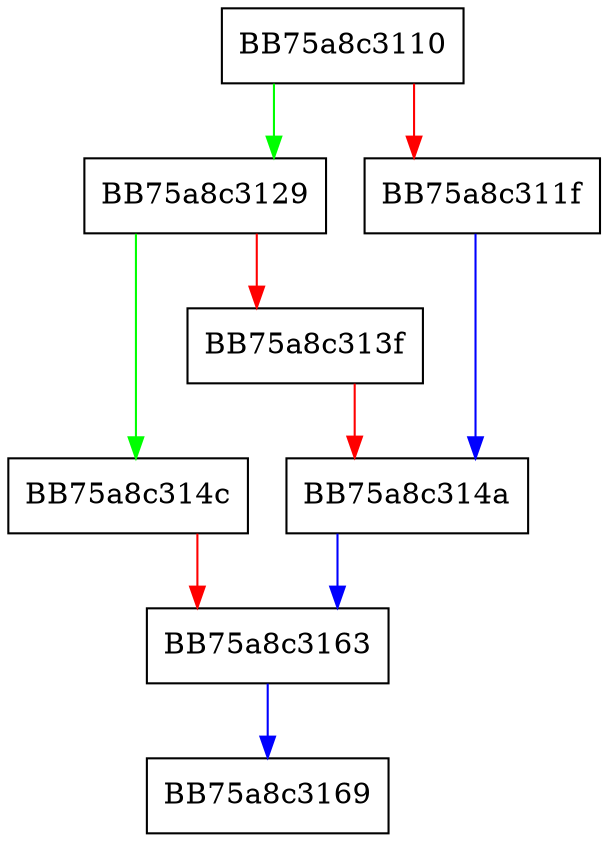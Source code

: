 digraph _ScheduleTask {
  node [shape="box"];
  graph [splines=ortho];
  BB75a8c3110 -> BB75a8c3129 [color="green"];
  BB75a8c3110 -> BB75a8c311f [color="red"];
  BB75a8c311f -> BB75a8c314a [color="blue"];
  BB75a8c3129 -> BB75a8c314c [color="green"];
  BB75a8c3129 -> BB75a8c313f [color="red"];
  BB75a8c313f -> BB75a8c314a [color="red"];
  BB75a8c314a -> BB75a8c3163 [color="blue"];
  BB75a8c314c -> BB75a8c3163 [color="red"];
  BB75a8c3163 -> BB75a8c3169 [color="blue"];
}